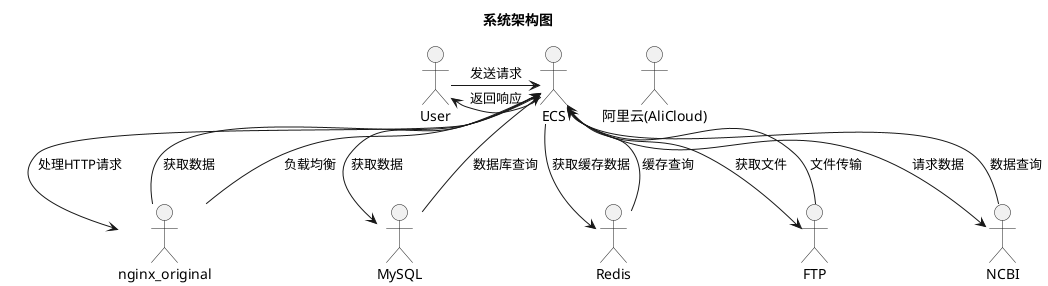 @startuml tesst



title 系统架构图

actor User as Client
Cloud as "阿里云(AliCloud)"

Client -> ECS : 发送请求
ECS -> nginx_original : 处理HTTP请求
nginx_original -> ECS : 获取数据
ECS -> MySQL : 获取数据
ECS -> Redis : 获取缓存数据
ECS -> FTP : 获取文件
ECS -> NCBI : 请求数据
ECS -> Client : 返回响应

nginx_original --> ECS : 负载均衡

MySQL --> ECS : 数据库查询

Redis --> ECS : 缓存查询

FTP --> ECS : 文件传输

NCBI --> ECS : 数据查询

@enduml